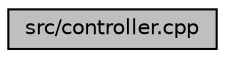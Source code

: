 digraph "src/controller.cpp"
{
  edge [fontname="Helvetica",fontsize="10",labelfontname="Helvetica",labelfontsize="10"];
  node [fontname="Helvetica",fontsize="10",shape=record];
  Node75 [label="src/controller.cpp",height=0.2,width=0.4,color="black", fillcolor="grey75", style="filled", fontcolor="black"];
}
